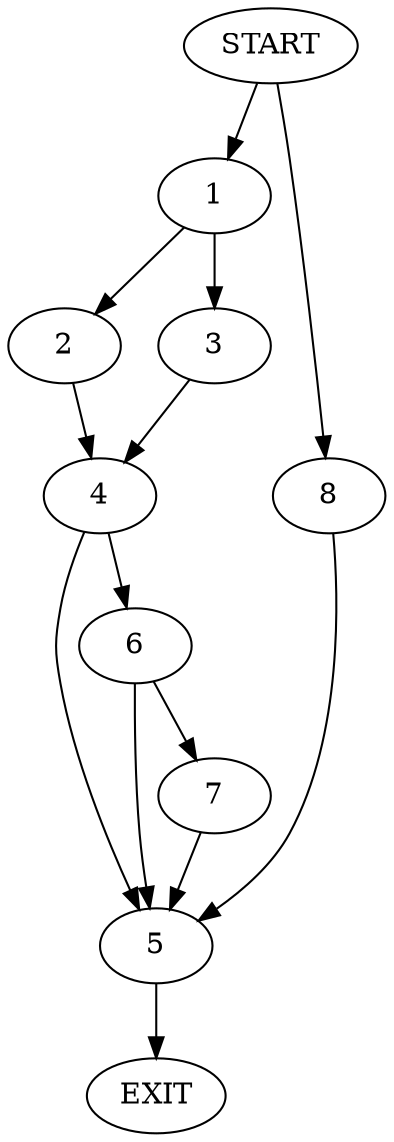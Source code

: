 digraph {
0 [label="START"]
9 [label="EXIT"]
0 -> 1
1 -> 2
1 -> 3
2 -> 4
3 -> 4
4 -> 5
4 -> 6
5 -> 9
6 -> 5
6 -> 7
7 -> 5
0 -> 8
8 -> 5
}
